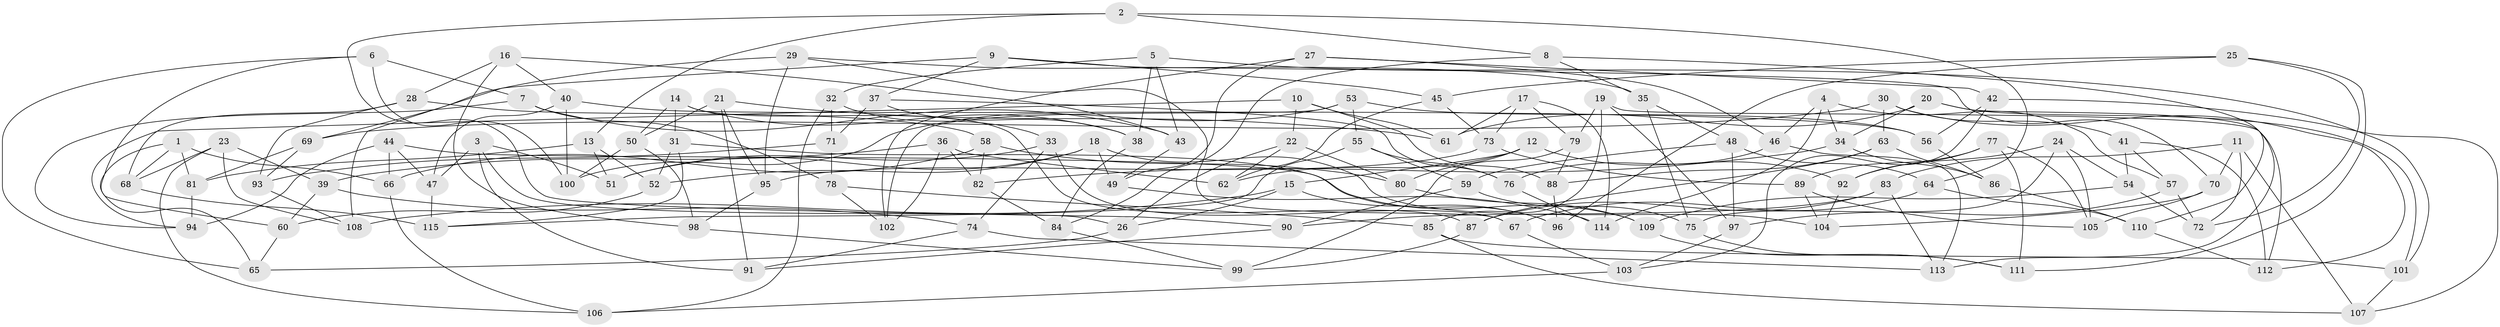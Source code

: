 // coarse degree distribution, {9: 0.043478260869565216, 13: 0.06521739130434782, 4: 0.2826086956521739, 3: 0.06521739130434782, 6: 0.21739130434782608, 8: 0.13043478260869565, 10: 0.10869565217391304, 7: 0.043478260869565216, 5: 0.021739130434782608, 11: 0.021739130434782608}
// Generated by graph-tools (version 1.1) at 2025/20/03/04/25 18:20:44]
// undirected, 115 vertices, 230 edges
graph export_dot {
graph [start="1"]
  node [color=gray90,style=filled];
  1;
  2;
  3;
  4;
  5;
  6;
  7;
  8;
  9;
  10;
  11;
  12;
  13;
  14;
  15;
  16;
  17;
  18;
  19;
  20;
  21;
  22;
  23;
  24;
  25;
  26;
  27;
  28;
  29;
  30;
  31;
  32;
  33;
  34;
  35;
  36;
  37;
  38;
  39;
  40;
  41;
  42;
  43;
  44;
  45;
  46;
  47;
  48;
  49;
  50;
  51;
  52;
  53;
  54;
  55;
  56;
  57;
  58;
  59;
  60;
  61;
  62;
  63;
  64;
  65;
  66;
  67;
  68;
  69;
  70;
  71;
  72;
  73;
  74;
  75;
  76;
  77;
  78;
  79;
  80;
  81;
  82;
  83;
  84;
  85;
  86;
  87;
  88;
  89;
  90;
  91;
  92;
  93;
  94;
  95;
  96;
  97;
  98;
  99;
  100;
  101;
  102;
  103;
  104;
  105;
  106;
  107;
  108;
  109;
  110;
  111;
  112;
  113;
  114;
  115;
  1 -- 68;
  1 -- 66;
  1 -- 65;
  1 -- 81;
  2 -- 64;
  2 -- 90;
  2 -- 8;
  2 -- 13;
  3 -- 26;
  3 -- 47;
  3 -- 91;
  3 -- 51;
  4 -- 34;
  4 -- 114;
  4 -- 46;
  4 -- 57;
  5 -- 38;
  5 -- 32;
  5 -- 101;
  5 -- 43;
  6 -- 7;
  6 -- 65;
  6 -- 60;
  6 -- 100;
  7 -- 78;
  7 -- 94;
  7 -- 43;
  8 -- 35;
  8 -- 84;
  8 -- 110;
  9 -- 69;
  9 -- 70;
  9 -- 45;
  9 -- 37;
  10 -- 22;
  10 -- 88;
  10 -- 61;
  10 -- 94;
  11 -- 70;
  11 -- 72;
  11 -- 83;
  11 -- 107;
  12 -- 62;
  12 -- 92;
  12 -- 80;
  12 -- 15;
  13 -- 81;
  13 -- 51;
  13 -- 52;
  14 -- 87;
  14 -- 50;
  14 -- 31;
  14 -- 38;
  15 -- 26;
  15 -- 108;
  15 -- 96;
  16 -- 28;
  16 -- 98;
  16 -- 40;
  16 -- 43;
  17 -- 73;
  17 -- 79;
  17 -- 114;
  17 -- 61;
  18 -- 52;
  18 -- 49;
  18 -- 104;
  18 -- 51;
  19 -- 79;
  19 -- 97;
  19 -- 112;
  19 -- 85;
  20 -- 34;
  20 -- 61;
  20 -- 113;
  20 -- 101;
  21 -- 61;
  21 -- 91;
  21 -- 50;
  21 -- 95;
  22 -- 80;
  22 -- 62;
  22 -- 26;
  23 -- 39;
  23 -- 106;
  23 -- 108;
  23 -- 68;
  24 -- 92;
  24 -- 75;
  24 -- 105;
  24 -- 54;
  25 -- 111;
  25 -- 96;
  25 -- 72;
  25 -- 45;
  26 -- 65;
  27 -- 102;
  27 -- 49;
  27 -- 46;
  27 -- 42;
  28 -- 58;
  28 -- 93;
  28 -- 68;
  29 -- 35;
  29 -- 67;
  29 -- 108;
  29 -- 95;
  30 -- 63;
  30 -- 41;
  30 -- 69;
  30 -- 112;
  31 -- 52;
  31 -- 115;
  31 -- 96;
  32 -- 71;
  32 -- 106;
  32 -- 33;
  33 -- 67;
  33 -- 51;
  33 -- 74;
  34 -- 82;
  34 -- 86;
  35 -- 75;
  35 -- 48;
  36 -- 39;
  36 -- 62;
  36 -- 102;
  36 -- 82;
  37 -- 76;
  37 -- 71;
  37 -- 38;
  38 -- 84;
  39 -- 74;
  39 -- 60;
  40 -- 56;
  40 -- 100;
  40 -- 47;
  41 -- 112;
  41 -- 57;
  41 -- 54;
  42 -- 103;
  42 -- 56;
  42 -- 107;
  43 -- 49;
  44 -- 47;
  44 -- 66;
  44 -- 94;
  44 -- 109;
  45 -- 62;
  45 -- 73;
  46 -- 113;
  46 -- 76;
  47 -- 115;
  48 -- 64;
  48 -- 59;
  48 -- 97;
  49 -- 114;
  50 -- 98;
  50 -- 100;
  52 -- 60;
  53 -- 56;
  53 -- 100;
  53 -- 55;
  53 -- 102;
  54 -- 109;
  54 -- 72;
  55 -- 76;
  55 -- 59;
  55 -- 115;
  56 -- 86;
  57 -- 97;
  57 -- 72;
  58 -- 66;
  58 -- 82;
  58 -- 80;
  59 -- 90;
  59 -- 75;
  60 -- 65;
  63 -- 88;
  63 -- 86;
  63 -- 87;
  64 -- 67;
  64 -- 110;
  66 -- 106;
  67 -- 103;
  68 -- 115;
  69 -- 93;
  69 -- 81;
  70 -- 105;
  70 -- 104;
  71 -- 93;
  71 -- 78;
  73 -- 89;
  73 -- 95;
  74 -- 91;
  74 -- 113;
  75 -- 111;
  76 -- 114;
  77 -- 111;
  77 -- 89;
  77 -- 105;
  77 -- 92;
  78 -- 102;
  78 -- 85;
  79 -- 88;
  79 -- 99;
  80 -- 109;
  81 -- 94;
  82 -- 84;
  83 -- 90;
  83 -- 87;
  83 -- 113;
  84 -- 99;
  85 -- 107;
  85 -- 101;
  86 -- 110;
  87 -- 99;
  88 -- 96;
  89 -- 104;
  89 -- 105;
  90 -- 91;
  92 -- 104;
  93 -- 108;
  95 -- 98;
  97 -- 103;
  98 -- 99;
  101 -- 107;
  103 -- 106;
  109 -- 111;
  110 -- 112;
}
